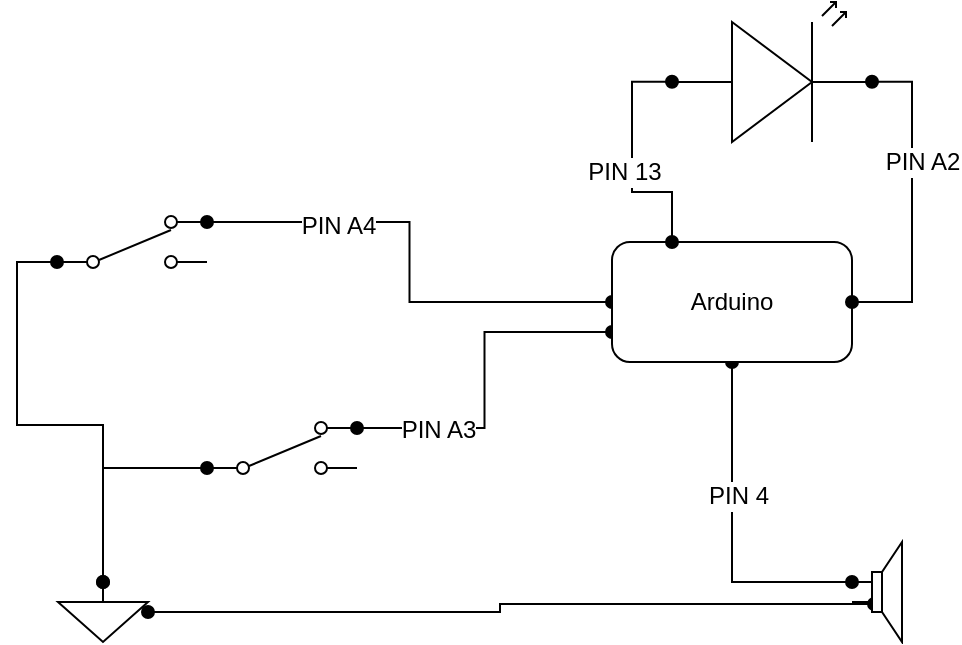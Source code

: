 <mxfile version="12.0.0" type="device" pages="1"><diagram name="Page-1" id="7e0a89b8-554c-2b80-1dc8-d5c74ca68de4"><mxGraphModel dx="802" dy="406" grid="1" gridSize="10" guides="1" tooltips="1" connect="1" arrows="1" fold="1" page="1" pageScale="1" pageWidth="1100" pageHeight="850" background="#ffffff" math="0" shadow="0"><root><mxCell id="0"/><mxCell id="1" parent="0"/><mxCell id="Okz4hGjJL32bgdx2Jffy-3" style="edgeStyle=orthogonalEdgeStyle;rounded=0;orthogonalLoop=1;jettySize=auto;html=1;entryX=1;entryY=0.115;entryDx=0;entryDy=0;entryPerimeter=0;endArrow=oval;endFill=1;startArrow=oval;startFill=1;" parent="1" source="Okz4hGjJL32bgdx2Jffy-1" target="Okz4hGjJL32bgdx2Jffy-2" edge="1"><mxGeometry relative="1" as="geometry"/></mxCell><mxCell id="Okz4hGjJL32bgdx2Jffy-7" value="PIN A4" style="text;html=1;resizable=0;points=[];align=center;verticalAlign=middle;labelBackgroundColor=#ffffff;" parent="Okz4hGjJL32bgdx2Jffy-3" vertex="1" connectable="0"><mxGeometry x="0.463" y="2" relative="1" as="geometry"><mxPoint as="offset"/></mxGeometry></mxCell><mxCell id="Okz4hGjJL32bgdx2Jffy-9" style="edgeStyle=orthogonalEdgeStyle;rounded=0;orthogonalLoop=1;jettySize=auto;html=1;entryX=1;entryY=0.115;entryDx=0;entryDy=0;entryPerimeter=0;startArrow=oval;startFill=1;endArrow=oval;endFill=1;exitX=0;exitY=0.75;exitDx=0;exitDy=0;" parent="1" source="Okz4hGjJL32bgdx2Jffy-1" target="Okz4hGjJL32bgdx2Jffy-8" edge="1"><mxGeometry relative="1" as="geometry"/></mxCell><mxCell id="Okz4hGjJL32bgdx2Jffy-13" value="PIN A3&lt;br&gt;" style="text;html=1;resizable=0;points=[];align=center;verticalAlign=middle;labelBackgroundColor=#ffffff;" parent="Okz4hGjJL32bgdx2Jffy-9" vertex="1" connectable="0"><mxGeometry x="0.547" y="1" relative="1" as="geometry"><mxPoint as="offset"/></mxGeometry></mxCell><mxCell id="Okz4hGjJL32bgdx2Jffy-15" style="edgeStyle=orthogonalEdgeStyle;rounded=0;orthogonalLoop=1;jettySize=auto;html=1;entryX=0;entryY=0.4;entryDx=0;entryDy=0;entryPerimeter=0;startArrow=oval;startFill=1;endArrow=oval;endFill=1;" parent="1" source="Okz4hGjJL32bgdx2Jffy-1" target="Okz4hGjJL32bgdx2Jffy-14" edge="1"><mxGeometry relative="1" as="geometry"/></mxCell><mxCell id="Okz4hGjJL32bgdx2Jffy-17" value="PIN 4" style="text;html=1;resizable=0;points=[];align=center;verticalAlign=middle;labelBackgroundColor=#ffffff;" parent="Okz4hGjJL32bgdx2Jffy-15" vertex="1" connectable="0"><mxGeometry x="-0.212" y="3" relative="1" as="geometry"><mxPoint as="offset"/></mxGeometry></mxCell><mxCell id="Okz4hGjJL32bgdx2Jffy-1" value="Arduino" style="rounded=1;whiteSpace=wrap;html=1;" parent="1" vertex="1"><mxGeometry x="350" y="140" width="120" height="60" as="geometry"/></mxCell><mxCell id="Okz4hGjJL32bgdx2Jffy-2" value="" style="pointerEvents=1;verticalLabelPosition=bottom;shadow=0;dashed=0;align=center;fillColor=#ffffff;html=1;verticalAlign=top;strokeWidth=1;shape=mxgraph.electrical.electro-mechanical.2-way_switch;" parent="1" vertex="1"><mxGeometry x="72.5" y="127" width="75" height="26" as="geometry"/></mxCell><mxCell id="Okz4hGjJL32bgdx2Jffy-6" value="" style="edgeStyle=orthogonalEdgeStyle;rounded=0;orthogonalLoop=1;jettySize=auto;html=1;startArrow=oval;startFill=1;endArrow=oval;endFill=1;entryX=0;entryY=0.885;entryDx=0;entryDy=0;entryPerimeter=0;" parent="1" source="Okz4hGjJL32bgdx2Jffy-4" target="Okz4hGjJL32bgdx2Jffy-2" edge="1"><mxGeometry relative="1" as="geometry"><mxPoint x="95.5" y="230" as="targetPoint"/></mxGeometry></mxCell><mxCell id="Okz4hGjJL32bgdx2Jffy-16" style="edgeStyle=orthogonalEdgeStyle;rounded=0;orthogonalLoop=1;jettySize=auto;html=1;entryX=0.44;entryY=0.62;entryDx=0;entryDy=0;entryPerimeter=0;startArrow=oval;startFill=1;endArrow=oval;endFill=1;" parent="1" source="Okz4hGjJL32bgdx2Jffy-4" target="Okz4hGjJL32bgdx2Jffy-14" edge="1"><mxGeometry relative="1" as="geometry"/></mxCell><mxCell id="Okz4hGjJL32bgdx2Jffy-4" value="" style="pointerEvents=1;verticalLabelPosition=bottom;shadow=0;dashed=0;align=center;fillColor=#ffffff;html=1;verticalAlign=top;strokeWidth=1;shape=mxgraph.electrical.signal_sources.signal_ground;" parent="1" vertex="1"><mxGeometry x="73" y="310" width="45" height="30" as="geometry"/></mxCell><mxCell id="xY6nFAoLDQQWv8eopvQt-1" style="edgeStyle=orthogonalEdgeStyle;rounded=0;orthogonalLoop=1;jettySize=auto;html=1;entryX=0.5;entryY=0;entryDx=0;entryDy=0;entryPerimeter=0;endArrow=oval;endFill=1;startArrow=oval;startFill=1;exitX=0;exitY=0.885;exitDx=0;exitDy=0;exitPerimeter=0;" edge="1" parent="1" source="Okz4hGjJL32bgdx2Jffy-8" target="Okz4hGjJL32bgdx2Jffy-4"><mxGeometry relative="1" as="geometry"/></mxCell><mxCell id="Okz4hGjJL32bgdx2Jffy-8" value="" style="pointerEvents=1;verticalLabelPosition=bottom;shadow=0;dashed=0;align=center;fillColor=#ffffff;html=1;verticalAlign=top;strokeWidth=1;shape=mxgraph.electrical.electro-mechanical.2-way_switch;" parent="1" vertex="1"><mxGeometry x="147.5" y="230" width="75" height="26" as="geometry"/></mxCell><mxCell id="Okz4hGjJL32bgdx2Jffy-14" value="" style="pointerEvents=1;verticalLabelPosition=bottom;shadow=0;dashed=0;align=center;fillColor=#ffffff;html=1;verticalAlign=top;strokeWidth=1;shape=mxgraph.electrical.electro-mechanical.loudspeaker;" parent="1" vertex="1"><mxGeometry x="470" y="290" width="25" height="50" as="geometry"/></mxCell><mxCell id="Okz4hGjJL32bgdx2Jffy-19" style="edgeStyle=orthogonalEdgeStyle;rounded=0;orthogonalLoop=1;jettySize=auto;html=1;entryX=0.25;entryY=0;entryDx=0;entryDy=0;startArrow=oval;startFill=1;endArrow=oval;endFill=1;exitX=0;exitY=0.57;exitDx=0;exitDy=0;exitPerimeter=0;" parent="1" source="Okz4hGjJL32bgdx2Jffy-18" target="Okz4hGjJL32bgdx2Jffy-1" edge="1"><mxGeometry relative="1" as="geometry"/></mxCell><mxCell id="Okz4hGjJL32bgdx2Jffy-21" value="PIN 13" style="text;html=1;resizable=0;points=[];align=center;verticalAlign=middle;labelBackgroundColor=#ffffff;" parent="Okz4hGjJL32bgdx2Jffy-19" vertex="1" connectable="0"><mxGeometry x="0.083" y="-4" relative="1" as="geometry"><mxPoint as="offset"/></mxGeometry></mxCell><mxCell id="Okz4hGjJL32bgdx2Jffy-20" style="edgeStyle=orthogonalEdgeStyle;rounded=0;orthogonalLoop=1;jettySize=auto;html=1;entryX=1;entryY=0.5;entryDx=0;entryDy=0;startArrow=oval;startFill=1;endArrow=oval;endFill=1;exitX=1;exitY=0.57;exitDx=0;exitDy=0;exitPerimeter=0;" parent="1" source="Okz4hGjJL32bgdx2Jffy-18" target="Okz4hGjJL32bgdx2Jffy-1" edge="1"><mxGeometry relative="1" as="geometry"/></mxCell><mxCell id="Okz4hGjJL32bgdx2Jffy-22" value="PIN A2" style="text;html=1;resizable=0;points=[];align=center;verticalAlign=middle;labelBackgroundColor=#ffffff;" parent="Okz4hGjJL32bgdx2Jffy-20" vertex="1" connectable="0"><mxGeometry x="-0.25" y="5" relative="1" as="geometry"><mxPoint as="offset"/></mxGeometry></mxCell><mxCell id="Okz4hGjJL32bgdx2Jffy-18" value="" style="verticalLabelPosition=bottom;shadow=0;dashed=0;align=center;fillColor=#ffffff;html=1;verticalAlign=top;strokeWidth=1;shape=mxgraph.electrical.opto_electronics.led_2;pointerEvents=1;" parent="1" vertex="1"><mxGeometry x="380" y="20" width="100" height="70" as="geometry"/></mxCell></root></mxGraphModel></diagram></mxfile>